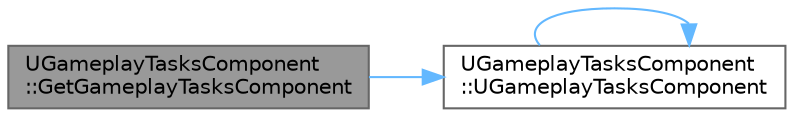 digraph "UGameplayTasksComponent::GetGameplayTasksComponent"
{
 // INTERACTIVE_SVG=YES
 // LATEX_PDF_SIZE
  bgcolor="transparent";
  edge [fontname=Helvetica,fontsize=10,labelfontname=Helvetica,labelfontsize=10];
  node [fontname=Helvetica,fontsize=10,shape=box,height=0.2,width=0.4];
  rankdir="LR";
  Node1 [id="Node000001",label="UGameplayTasksComponent\l::GetGameplayTasksComponent",height=0.2,width=0.4,color="gray40", fillcolor="grey60", style="filled", fontcolor="black",tooltip=" "];
  Node1 -> Node2 [id="edge1_Node000001_Node000002",color="steelblue1",style="solid",tooltip=" "];
  Node2 [id="Node000002",label="UGameplayTasksComponent\l::UGameplayTasksComponent",height=0.2,width=0.4,color="grey40", fillcolor="white", style="filled",URL="$d9/d10/classUGameplayTasksComponent.html#a99cc51c6be50bfe0d40187dbf13deda2",tooltip=" "];
  Node2 -> Node2 [id="edge2_Node000002_Node000002",color="steelblue1",style="solid",tooltip=" "];
}
